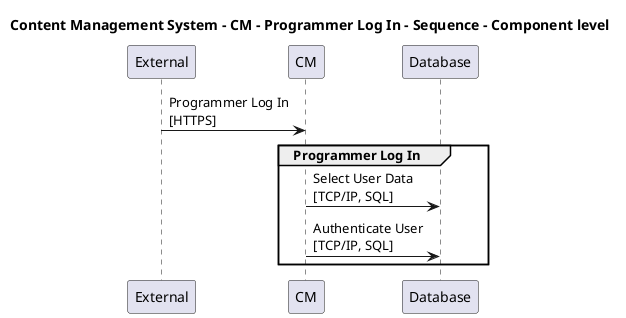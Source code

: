 @startuml

title Content Management System - CM - Programmer Log In - Sequence - Component level

participant "External" as C4InterFlow.SoftwareSystems.ExternalSystem
participant "CM" as ContentManagementSystem.SoftwareSystems.CM
participant "Database" as ContentManagementSystem.SoftwareSystems.Database

C4InterFlow.SoftwareSystems.ExternalSystem -> ContentManagementSystem.SoftwareSystems.CM : Programmer Log In\n[HTTPS]
group Programmer Log In
ContentManagementSystem.SoftwareSystems.CM -> ContentManagementSystem.SoftwareSystems.Database : Select User Data\n[TCP/IP, SQL]
ContentManagementSystem.SoftwareSystems.CM -> ContentManagementSystem.SoftwareSystems.Database : Authenticate User\n[TCP/IP, SQL]
end


@enduml
